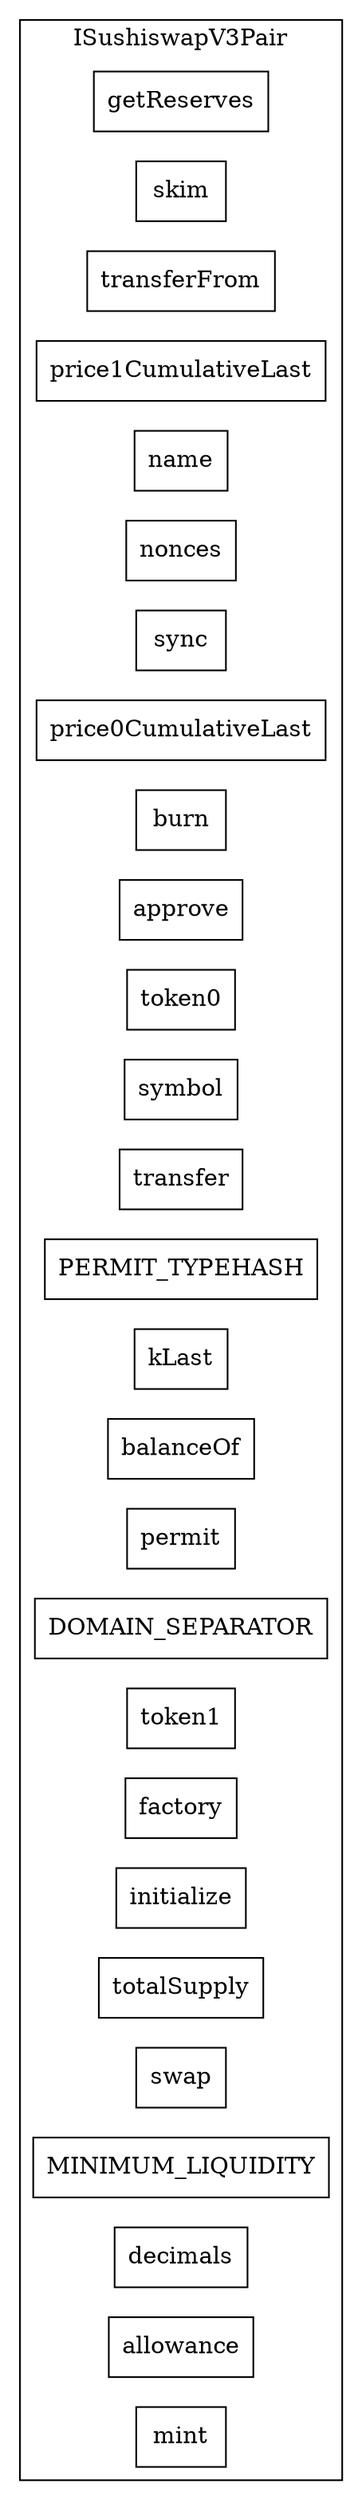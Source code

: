 strict digraph {
rankdir="LR"
node [shape=box]
subgraph cluster_242_ISushiswapV3Pair {
label = "ISushiswapV3Pair"
"242_getReserves" [label="getReserves"]
"242_skim" [label="skim"]
"242_transferFrom" [label="transferFrom"]
"242_price1CumulativeLast" [label="price1CumulativeLast"]
"242_name" [label="name"]
"242_nonces" [label="nonces"]
"242_sync" [label="sync"]
"242_price0CumulativeLast" [label="price0CumulativeLast"]
"242_burn" [label="burn"]
"242_approve" [label="approve"]
"242_token0" [label="token0"]
"242_symbol" [label="symbol"]
"242_transfer" [label="transfer"]
"242_PERMIT_TYPEHASH" [label="PERMIT_TYPEHASH"]
"242_kLast" [label="kLast"]
"242_balanceOf" [label="balanceOf"]
"242_permit" [label="permit"]
"242_DOMAIN_SEPARATOR" [label="DOMAIN_SEPARATOR"]
"242_token1" [label="token1"]
"242_factory" [label="factory"]
"242_initialize" [label="initialize"]
"242_totalSupply" [label="totalSupply"]
"242_swap" [label="swap"]
"242_MINIMUM_LIQUIDITY" [label="MINIMUM_LIQUIDITY"]
"242_decimals" [label="decimals"]
"242_allowance" [label="allowance"]
"242_mint" [label="mint"]
}subgraph cluster_solidity {
label = "[Solidity]"
}
}